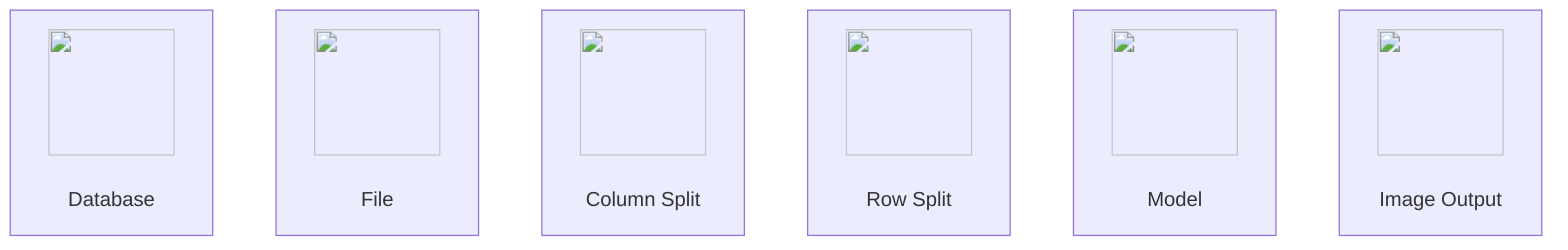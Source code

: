 graph TD;
    A["<img src='path/to/icon.svg' width=100 height=100/> <br/> Database"] 
    B["<img src='path/to/icon.svg' width=100 height=100/> <br/> File"] 
    C["<img src='path/to/icon.svg' width=100 height=100/> <br/> Column Split"]
    D["<img src='path/to/icon.svg' width=100 height=100/> <br/> Row Split"]
    E["<img src='path/to/icon.svg' width=100 height=100/> <br/> Model"] 
    F["<img src='path/to/icon.svg' width=100 height=100/> <br/> Image Output"]
    
    class A,B,C,D,F output
    class A lightblue;
    class B lightblue;
    class C lightblue;
    class D lightgreen;
    class A lightyellow;
    class F lightred;